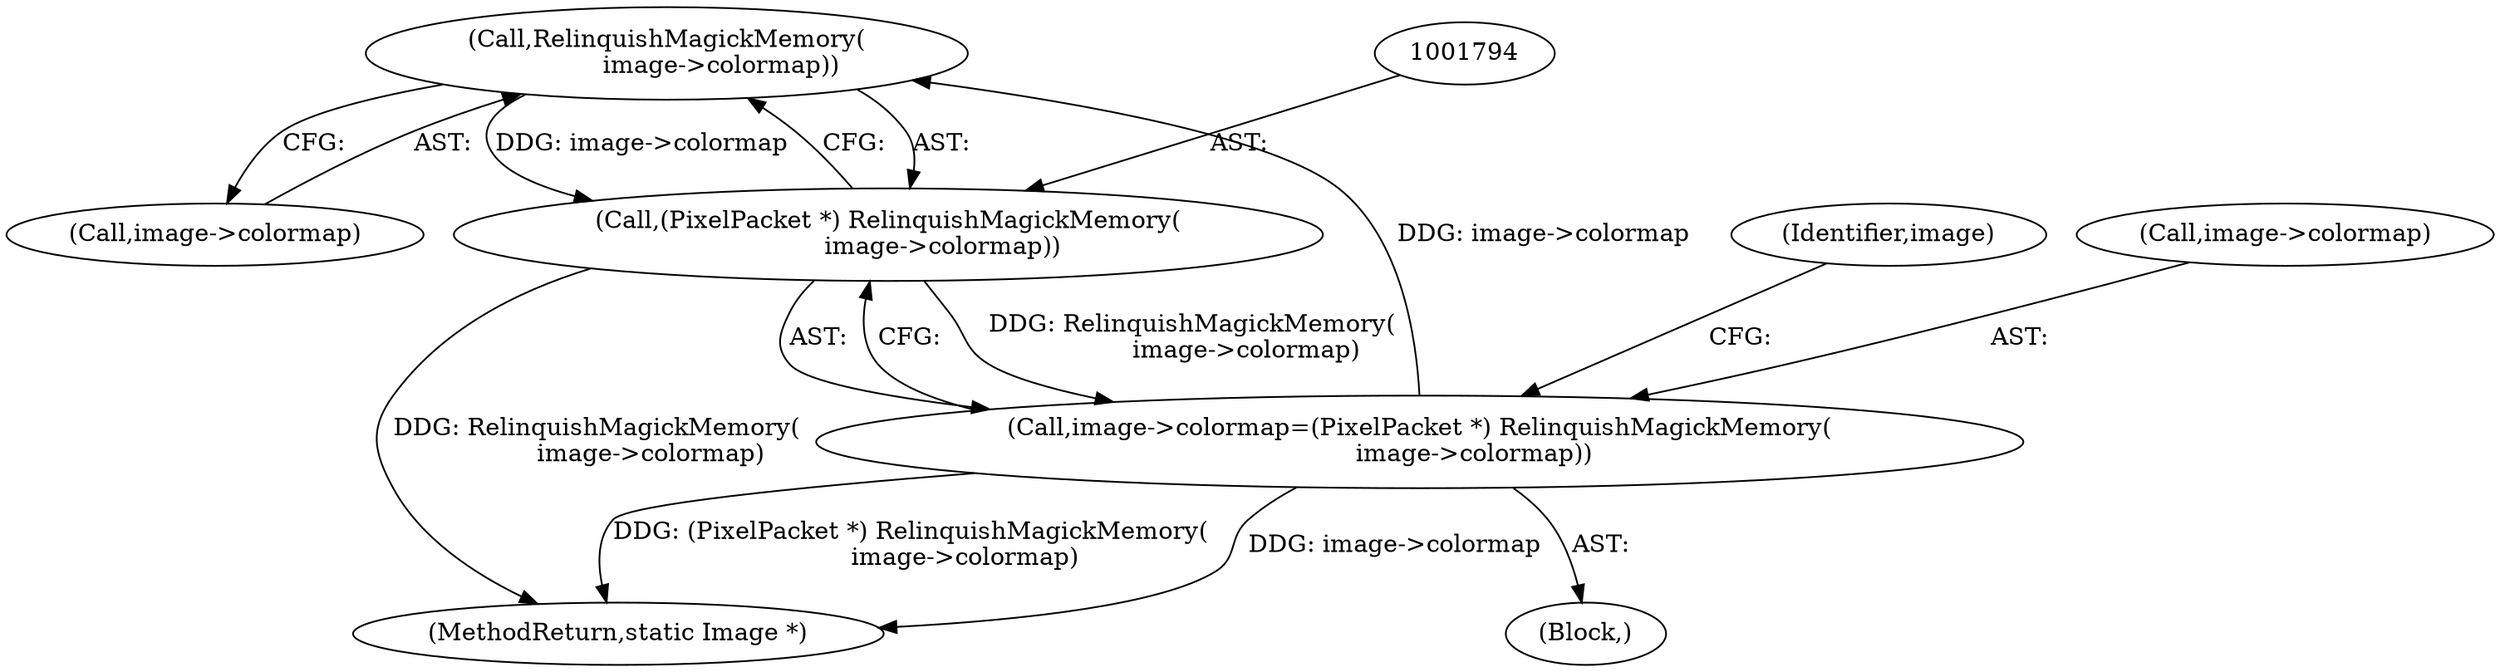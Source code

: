 digraph "0_ImageMagick_3e9165285eda6e1bb71172031d3048b51bb443a4@pointer" {
"1001795" [label="(Call,RelinquishMagickMemory(\n              image->colormap))"];
"1001789" [label="(Call,image->colormap=(PixelPacket *) RelinquishMagickMemory(\n              image->colormap))"];
"1001793" [label="(Call,(PixelPacket *) RelinquishMagickMemory(\n              image->colormap))"];
"1001795" [label="(Call,RelinquishMagickMemory(\n              image->colormap))"];
"1001936" [label="(MethodReturn,static Image *)"];
"1001793" [label="(Call,(PixelPacket *) RelinquishMagickMemory(\n              image->colormap))"];
"1001801" [label="(Identifier,image)"];
"1001795" [label="(Call,RelinquishMagickMemory(\n              image->colormap))"];
"1001790" [label="(Call,image->colormap)"];
"1001789" [label="(Call,image->colormap=(PixelPacket *) RelinquishMagickMemory(\n              image->colormap))"];
"1001624" [label="(Block,)"];
"1001796" [label="(Call,image->colormap)"];
"1001795" -> "1001793"  [label="AST: "];
"1001795" -> "1001796"  [label="CFG: "];
"1001796" -> "1001795"  [label="AST: "];
"1001793" -> "1001795"  [label="CFG: "];
"1001795" -> "1001793"  [label="DDG: image->colormap"];
"1001789" -> "1001795"  [label="DDG: image->colormap"];
"1001789" -> "1001624"  [label="AST: "];
"1001789" -> "1001793"  [label="CFG: "];
"1001790" -> "1001789"  [label="AST: "];
"1001793" -> "1001789"  [label="AST: "];
"1001801" -> "1001789"  [label="CFG: "];
"1001789" -> "1001936"  [label="DDG: image->colormap"];
"1001789" -> "1001936"  [label="DDG: (PixelPacket *) RelinquishMagickMemory(\n              image->colormap)"];
"1001793" -> "1001789"  [label="DDG: RelinquishMagickMemory(\n              image->colormap)"];
"1001794" -> "1001793"  [label="AST: "];
"1001793" -> "1001936"  [label="DDG: RelinquishMagickMemory(\n              image->colormap)"];
}
